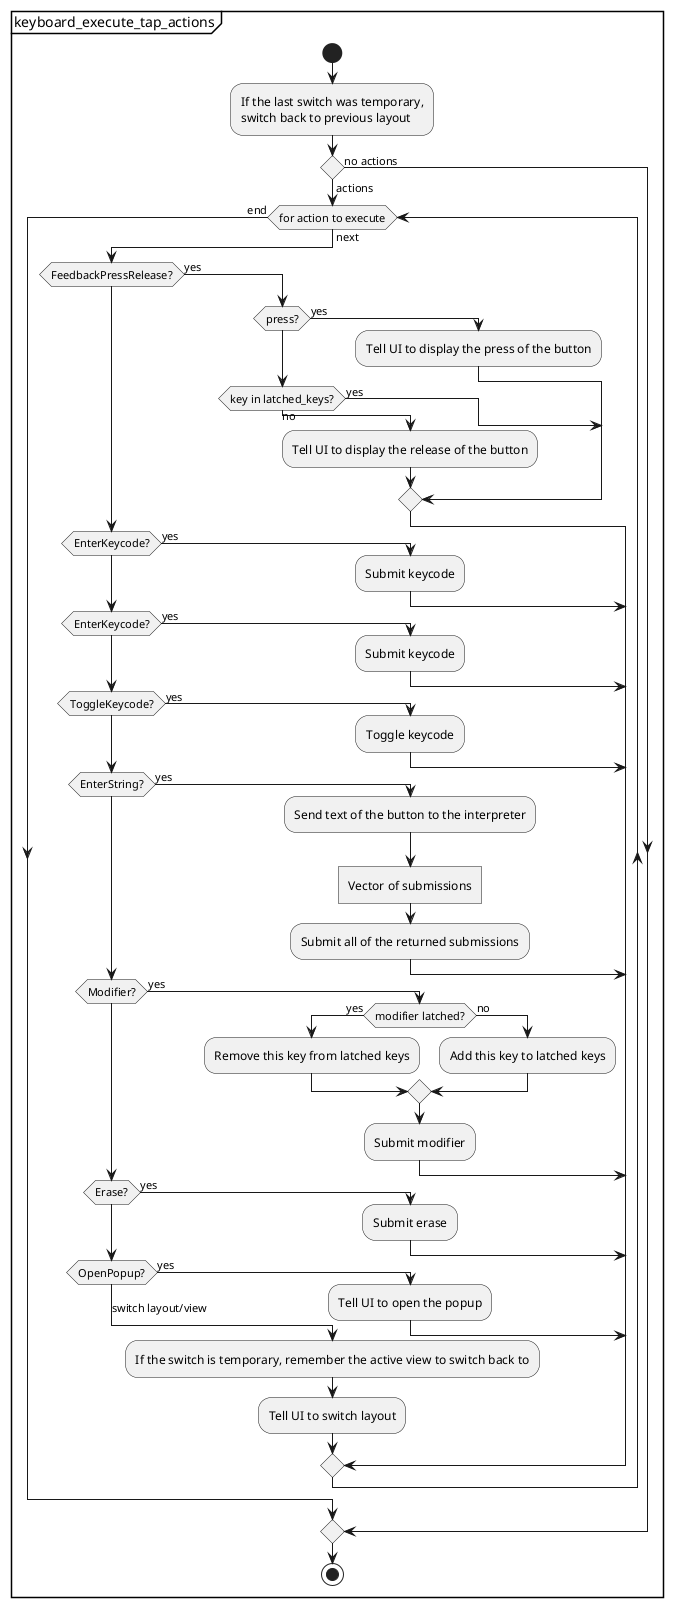 @startuml keyboard_execute_tap_actions
!pragma useVerticalIf on

partition "keyboard_execute_tap_actions"{

  start
  :If the last switch was temporary,
  switch back to previous layout;
  
  if () then (actions)
    while (for action to execute) is (next)
      if (FeedbackPressRelease?) then (yes)
        if (press?) then (yes)
          :Tell UI to display the press of the button;
        elseif (key in latched_keys?) then (yes)
        else (no)
          :Tell UI to display the release of the button;
        endif
      elseif (EnterKeycode?) then (yes)
        :Submit keycode;
      elseif (EnterKeycode?) then (yes)
        :Submit keycode;
      elseif (ToggleKeycode?) then (yes)
        :Toggle keycode;
      elseif (EnterString?) then (yes)
        :Send text of the button to the interpreter;
        :Vector of submissions]
        :Submit all of the returned submissions;
      elseif (Modifier?) then (yes)
        if (modifier latched?) then (yes)
          :Remove this key from latched keys;
        else (no)
          :Add this key to latched keys;
        endif
        :Submit modifier;
      elseif (Erase?) then (yes)
        :Submit erase;
      elseif (OpenPopup?) then (yes)
        :Tell UI to open the popup;
      else (switch layout/view)
        :If the switch is temporary, remember the active view to switch back to;
        :Tell UI to switch layout;
      endif
    endwhile (end)
  else (no actions)
  endif
  stop
}
@enduml